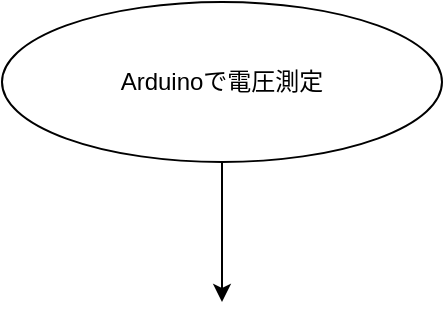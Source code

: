 <mxfile version="13.6.5">
    <diagram id="57xcjxJNj_41My7FhOFt" name="ページ1">
        <mxGraphModel dx="517" dy="386" grid="1" gridSize="10" guides="1" tooltips="1" connect="1" arrows="1" fold="1" page="1" pageScale="1" pageWidth="827" pageHeight="1169" math="0" shadow="0">
            <root>
                <mxCell id="0"/>
                <mxCell id="1" parent="0"/>
                <mxCell id="2" value="Arduinoで電圧測定" style="ellipse;whiteSpace=wrap;html=1;" vertex="1" parent="1">
                    <mxGeometry x="120" y="40" width="220" height="80" as="geometry"/>
                </mxCell>
                <mxCell id="5" value="" style="endArrow=classic;html=1;" edge="1" parent="1" source="2">
                    <mxGeometry width="50" height="50" relative="1" as="geometry">
                        <mxPoint x="240" y="230" as="sourcePoint"/>
                        <mxPoint x="230" y="190" as="targetPoint"/>
                    </mxGeometry>
                </mxCell>
            </root>
        </mxGraphModel>
    </diagram>
</mxfile>